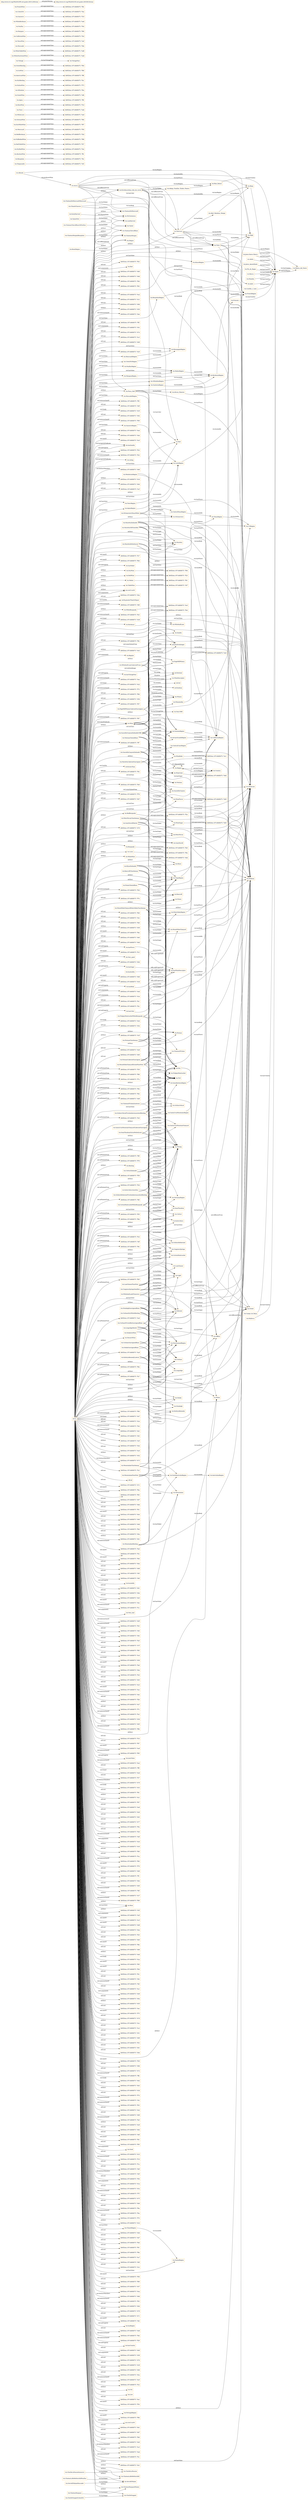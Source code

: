 digraph ar2dtool_diagram { 
rankdir=LR;
size="1501"
node [shape = rectangle, color="orange"]; "4b0f24ea:187c48d0b75:-7f39" "4b0f24ea:187c48d0b75:-7ef3" "vin:DryWine" "vin:Tempranillo" "4b0f24ea:187c48d0b75:-7fec" "4b0f24ea:187c48d0b75:-7eb5" "4b0f24ea:187c48d0b75:-7fd6" "vin:AlsatianWine" "4b0f24ea:187c48d0b75:-7fa4" "4b0f24ea:187c48d0b75:-7f7a" "vin:RedTableWine" "vin:FullBodiedWine" "4b0f24ea:187c48d0b75:-7f0e" "4b0f24ea:187c48d0b75:-7f2d" "4b0f24ea:187c48d0b75:-7fd2" "4b0f24ea:187c48d0b75:-7ed9" "vin:Meursault" "4b0f24ea:187c48d0b75:-7fc8" "4b0f24ea:187c48d0b75:-7f8f" "vin:DryWhiteWine" "vin:GermanWine" "4b0f24ea:187c48d0b75:-7f76" "vin:Beaujolais" "vin:WhiteLoire" "vin:RedWine" "vin:Tours" "vin:RoseWine" "vin:Anjou" "vin:Riesling" "4b0f24ea:187c48d0b75:-7f97" "vin:SweetWine" "vin:WineBody" "4b0f24ea:187c48d0b75:-7f6a" "vin:Medoc" "vin:RedBordeaux" "vin:Quality" "vin:TableWine" "4b0f24ea:187c48d0b75:-7f1d" "4b0f24ea:187c48d0b75:-7eeb" "4b0f24ea:187c48d0b75:-7f88" "vin:WineColor" "vin:StEmilion" "4b0f24ea:187c48d0b75:-7f73" "vin:DryRedWine" "vin:DryRiesling" "vin:WhiteBurgundy" "4b0f24ea:187c48d0b75:-7f59" "vin:Bordeaux" "4b0f24ea:187c48d0b75:-7f27" "4b0f24ea:187c48d0b75:-7f3d" "4b0f24ea:187c48d0b75:-7fbf" "vin:Wine" "4b0f24ea:187c48d0b75:-7ff8" "4b0f24ea:187c48d0b75:-7f84" "4b0f24ea:187c48d0b75:-7f80" "4b0f24ea:187c48d0b75:-7f0a" "4b0f24ea:187c48d0b75:-7ee3" "4b0f24ea:187c48d0b75:-7f04" "4b0f24ea:187c48d0b75:-7ee0" "vin:VintageYear" "vin:RedBurgundy" "4b0f24ea:187c48d0b75:-7fe4" "4b0f24ea:187c48d0b75:-7f55" "4b0f24ea:187c48d0b75:-7f2a" "vin:WhiteNonSweetWine" "vin:Burgundy" "4b0f24ea:187c48d0b75:-7ed6" "4b0f24ea:187c48d0b75:-7fa1" "4b0f24ea:187c48d0b75:-7f50" "4b0f24ea:187c48d0b75:-7fbb" "vin:WineFlavor" "vin:Muscadet" "4b0f24ea:187c48d0b75:-7fc4" "4b0f24ea:187c48d0b75:-7eef" "vin:CaliforniaWine" "4b0f24ea:187c48d0b75:-7eff" "4b0f24ea:187c48d0b75:-7ebd" "vin:Winery" "vin:WineSugar" "4b0f24ea:187c48d0b75:-7eb9" "vin:ItalianWine" "4b0f24ea:187c48d0b75:-7f66" "4b0f24ea:187c48d0b75:-7f61" "4b0f24ea:187c48d0b75:-7ffc" "vin:Pauillac" "vin:LateHarvest" "vin:WhiteBordeaux" "4b0f24ea:187c48d0b75:-7ec6" "vin:TexasWine" "4b0f24ea:187c48d0b75:-7f9c" "vin:Loire" "4b0f24ea:187c48d0b75:-7fb5" "vin:Margaux" "4b0f24ea:187c48d0b75:-7ead" "4b0f24ea:187c48d0b75:-7f19" "vin:CotesDOr" "vin:AmericanWine" "vin:Country" "vin:DessertWine" "vin:IceWine" "4b0f24ea:187c48d0b75:-7ee6" "4b0f24ea:187c48d0b75:-7ea9" "vin:WhiteTableWine" "4b0f24ea:187c48d0b75:-7edd" "4b0f24ea:187c48d0b75:-7f23" "vin:Vintage" "vin:EarlyHarvest" "4b0f24ea:187c48d0b75:-7ec1" "vin:WineDescriptor" "4b0f24ea:187c48d0b75:-7ff4" "4b0f24ea:187c48d0b75:-7f4b" "4b0f24ea:187c48d0b75:-7f8c" "4b0f24ea:187c48d0b75:-7ef7" "vin:FrenchWine" "4b0f24ea:187c48d0b75:-7f6e" "4b0f24ea:187c48d0b75:-7fae" "4b0f24ea:187c48d0b75:-7efb" "vin:Sancerre" "4b0f24ea:187c48d0b75:-7f94" "vin:SweetRiesling" "vin:Region" "4b0f24ea:187c48d0b75:-7fe0" "4b0f24ea:187c48d0b75:-7fcd" "4b0f24ea:187c48d0b75:-7ed2" "4b0f24ea:187c48d0b75:-7fa7" "vin:WhiteWine" "vin:WineAcidity" "4b0f24ea:187c48d0b75:-7f44" ; /*classes style*/
	"vin:Campo_de_Borja" -> "vin:Spain" [ label = "vin:hasCountry" ];
	"vin:MariettaZinfandel" -> "vin:SonomaRegion" [ label = "vin:locatedIn" ];
	"vin:MariettaZinfandel" -> "vin:Dry" [ label = "vin:hasSugar" ];
	"vin:MariettaZinfandel" -> "vin:Marietta" [ label = "vin:hasMaker" ];
	"vin:MariettaZinfandel" -> "vin:Moderate" [ label = "vin:hasFlavor" ];
	"vin:MariettaZinfandel" -> "vin:Medium" [ label = "vin:hasBody" ];
	"vin:SeanThackreySiriusPetiteSyrah" -> "vin:NapaRegion" [ label = "vin:locatedIn" ];
	"vin:SeanThackreySiriusPetiteSyrah" -> "vin:Dry" [ label = "vin:hasSugar" ];
	"vin:SeanThackreySiriusPetiteSyrah" -> "vin:SeanThackrey" [ label = "vin:hasMaker" ];
	"vin:SeanThackreySiriusPetiteSyrah" -> "vin:Strong" [ label = "vin:hasFlavor" ];
	"vin:SeanThackreySiriusPetiteSyrah" -> "vin:Full" [ label = "vin:hasBody" ];
	"vin:MariettaCabernetSauvignon" -> "vin:SonomaRegion" [ label = "vin:locatedIn" ];
	"vin:MariettaCabernetSauvignon" -> "vin:Dry" [ label = "vin:hasSugar" ];
	"vin:MariettaCabernetSauvignon" -> "vin:Marietta" [ label = "vin:hasMaker" ];
	"vin:MariettaCabernetSauvignon" -> "vin:Moderate" [ label = "vin:hasFlavor" ];
	"vin:MariettaCabernetSauvignon" -> "vin:Medium" [ label = "vin:hasBody" ];
	"vin:PauillacRegion" -> "vin:MedocRegion" [ label = "vin:locatedIn" ];
	"vin:StGenevieveTexasWhite" -> "vin:CentralTexasRegion" [ label = "vin:locatedIn" ];
	"vin:StGenevieveTexasWhite" -> "vin:Dry" [ label = "vin:hasSugar" ];
	"vin:StGenevieveTexasWhite" -> "vin:StGenevieve" [ label = "vin:hasMaker" ];
	"vin:StGenevieveTexasWhite" -> "vin:Moderate" [ label = "vin:hasFlavor" ];
	"vin:FullBodiedWine" -> "4b0f24ea:187c48d0b75:-7f88" [ label = "owl:equivalentClass" ];
	"vin:BordeauxRegion" -> "vin:FrenchRegion" [ label = "vin:locatedIn" ];
	"vin:hasBody" -> "vin:hasWineDescriptor" [ label = "rdfs:subPropertyOf" ];
	"vin:Adega_Familiar_Eladio_Pineiro" -> "vin:Rias_Baixas" [ label = "vin:hasRegion" ];
	"vin:Meursault" -> "4b0f24ea:187c48d0b75:-7f50" [ label = "owl:equivalentClass" ];
	"vin:Mallorca" -> "vin:Spain" [ label = "vin:hasCountry" ];
	"vin:FoxenCheninBlanc" -> "vin:SantaBarbaraRegion" [ label = "vin:locatedIn" ];
	"vin:FoxenCheninBlanc" -> "vin:Dry" [ label = "vin:hasSugar" ];
	"vin:FoxenCheninBlanc" -> "vin:Foxen" [ label = "vin:hasMaker" ];
	"vin:FoxenCheninBlanc" -> "vin:Moderate" [ label = "vin:hasFlavor" ];
	"vin:FoxenCheninBlanc" -> "vin:Full" [ label = "vin:hasBody" ];
	"vin:TexasWine" -> "4b0f24ea:187c48d0b75:-7eef" [ label = "owl:equivalentClass" ];
	"vin:NapaRegion" -> "vin:CaliforniaRegion" [ label = "vin:locatedIn" ];
	"vin:MountadamRiesling" -> "vin:SouthAustraliaRegion" [ label = "vin:locatedIn" ];
	"vin:MountadamRiesling" -> "vin:Dry" [ label = "vin:hasSugar" ];
	"vin:MountadamRiesling" -> "vin:Mountadam" [ label = "vin:hasMaker" ];
	"vin:MountadamRiesling" -> "vin:Delicate" [ label = "vin:hasFlavor" ];
	"vin:MountadamRiesling" -> "vin:Medium" [ label = "vin:hasBody" ];
	"vin:LoireRegion" -> "vin:FrenchRegion" [ label = "vin:locatedIn" ];
	"vin:CorbansSauvignonBlanc" -> "vin:NewZealandRegion" [ label = "vin:locatedIn" ];
	"vin:CorbansSauvignonBlanc" -> "vin:Dry" [ label = "vin:hasSugar" ];
	"vin:CorbansSauvignonBlanc" -> "vin:Corbans" [ label = "vin:hasMaker" ];
	"vin:CorbansSauvignonBlanc" -> "vin:Strong" [ label = "vin:hasFlavor" ];
	"vin:CorbansSauvignonBlanc" -> "vin:Medium" [ label = "vin:hasBody" ];
	"vin:WhiteBurgundy" -> "4b0f24ea:187c48d0b75:-7ee3" [ label = "owl:equivalentClass" ];
	"vin:Pauillac" -> "4b0f24ea:187c48d0b75:-7f44" [ label = "owl:equivalentClass" ];
	"vin:Jerez-Xeres-Sherry" -> "vin:Spain" [ label = "vin:hasCountry" ];
	"vin:CortonMontrachetWhiteBurgundy" -> "vin:Dry" [ label = "vin:hasSugar" ];
	"vin:CortonMontrachetWhiteBurgundy" -> "vin:CortonMontrachet" [ label = "vin:hasMaker" ];
	"vin:CortonMontrachetWhiteBurgundy" -> "vin:Strong" [ label = "vin:hasFlavor" ];
	"vin:CortonMontrachetWhiteBurgundy" -> "vin:Full" [ label = "vin:hasBody" ];
	"vin:BourgogneRegion" -> "vin:FrenchRegion" [ label = "vin:locatedIn" ];
	"vin:MountadamChardonnay" -> "vin:SouthAustraliaRegion" [ label = "vin:locatedIn" ];
	"vin:MountadamChardonnay" -> "vin:Dry" [ label = "vin:hasSugar" ];
	"vin:MountadamChardonnay" -> "vin:Mountadam" [ label = "vin:hasMaker" ];
	"vin:MountadamChardonnay" -> "vin:Strong" [ label = "vin:hasFlavor" ];
	"vin:MountadamChardonnay" -> "vin:Full" [ label = "vin:hasBody" ];
	"vin:DryWine" -> "4b0f24ea:187c48d0b75:-7f94" [ label = "owl:equivalentClass" ];
	"vin:FrenchWine" -> "4b0f24ea:187c48d0b75:-7f8c" [ label = "owl:equivalentClass" ];
	"vin:SauterneRegion" -> "vin:BordeauxRegion" [ label = "vin:locatedIn" ];
	"vin:Spain" -> "vin:Ribera_del_Duero" [ label = "vin:hasRegion" ];
	"vin:SelaksSauvignonBlanc" -> "vin:NewZealandRegion" [ label = "vin:locatedIn" ];
	"vin:SelaksSauvignonBlanc" -> "vin:Dry" [ label = "vin:hasSugar" ];
	"vin:SelaksSauvignonBlanc" -> "vin:Selaks" [ label = "vin:hasMaker" ];
	"vin:SelaksSauvignonBlanc" -> "vin:Moderate" [ label = "vin:hasFlavor" ];
	"vin:SelaksSauvignonBlanc" -> "vin:Medium" [ label = "vin:hasBody" ];
	"vin:SchlossRothermelTrochenbierenausleseRiesling" -> "vin:GermanyRegion" [ label = "vin:locatedIn" ];
	"vin:SchlossRothermelTrochenbierenausleseRiesling" -> "vin:Sweet" [ label = "vin:hasSugar" ];
	"vin:SchlossRothermelTrochenbierenausleseRiesling" -> "vin:SchlossRothermel" [ label = "vin:hasMaker" ];
	"vin:SchlossRothermelTrochenbierenausleseRiesling" -> "vin:Strong" [ label = "vin:hasFlavor" ];
	"vin:SchlossRothermelTrochenbierenausleseRiesling" -> "vin:Full" [ label = "vin:hasBody" ];
	"vin:StEmilionRegion" -> "vin:BordeauxRegion" [ label = "vin:locatedIn" ];
	"vin:BeaujolaisRegion" -> "vin:FrenchRegion" [ label = "vin:locatedIn" ];
	"vin:CorbansPrivateBinSauvignonBlanc" -> "vin:NewZealandRegion" [ label = "vin:locatedIn" ];
	"vin:CorbansPrivateBinSauvignonBlanc" -> "vin:Dry" [ label = "vin:hasSugar" ];
	"vin:CorbansPrivateBinSauvignonBlanc" -> "vin:Corbans" [ label = "vin:hasMaker" ];
	"vin:CorbansPrivateBinSauvignonBlanc" -> "vin:Strong" [ label = "vin:hasFlavor" ];
	"vin:CorbansPrivateBinSauvignonBlanc" -> "vin:Full" [ label = "vin:hasBody" ];
	"vin:Bordeaux" -> "4b0f24ea:187c48d0b75:-7fe4" [ label = "owl:equivalentClass" ];
	"vin:CongressSpringsSemillon" -> "vin:Dry" [ label = "vin:hasSugar" ];
	"vin:CongressSpringsSemillon" -> "vin:CongressSprings" [ label = "vin:hasMaker" ];
	"vin:CongressSpringsSemillon" -> "vin:Moderate" [ label = "vin:hasFlavor" ];
	"vin:CongressSpringsSemillon" -> "vin:Medium" [ label = "vin:hasBody" ];
	"vin:RedBordeaux" -> "4b0f24ea:187c48d0b75:-7f2d" [ label = "owl:equivalentClass" ];
	"vin:Jerez_Amontillado" -> "vin:Spain" [ label = "vin:hasCountry" ];
	"vin:Rias_Baixas" -> "vin:Spain" [ label = "vin:hasCountry" ];
	"vin:AlsatianWine" -> "4b0f24ea:187c48d0b75:-7ffc" [ label = "owl:equivalentClass" ];
	"vin:RedTableWine" -> "4b0f24ea:187c48d0b75:-7f27" [ label = "owl:equivalentClass" ];
	"vin:Tours" -> "4b0f24ea:187c48d0b75:-7eeb" [ label = "owl:equivalentClass" ];
	"vin:CotesDOr" -> "4b0f24ea:187c48d0b75:-7fae" [ label = "owl:equivalentClass" ];
	"vin:SweetRiesling" -> "4b0f24ea:187c48d0b75:-7f04" [ label = "owl:equivalentClass" ];
	"vin:Medoc" -> "4b0f24ea:187c48d0b75:-7f61" [ label = "owl:equivalentClass" ];
	"vin:TaylorPort" -> "vin:Taylor" [ label = "vin:hasMaker" ];
	"vin:ChateauChevalBlancStEmilion" -> "vin:ChateauChevalBlanc" [ label = "vin:hasMaker" ];
	"vin:Envidiacochina_tete_de_cuvee" -> "vin:Malvasia" [ label = "owl:differentFrom" ];
	"vin:Envidiacochina_tete_de_cuvee" -> "vin:Adega_Familiar_Eladio_Pineiro" [ label = "vin:hasMaker" ];
	"vin:Envidiacochina_tete_de_cuvee" -> "vin:Moderate" [ label = "vin:hasFlavor" ];
	"vin:Envidiacochina_tete_de_cuvee" -> "vin:High" [ label = "vin:hasAcidity" ];
	"vin:Envidiacochina_tete_de_cuvee" -> "vin:Medium" [ label = "vin:hasBody" ];
	"vin:Envidiacochina_tete_de_cuvee" -> "vin:Rias_Baixas" [ label = "vin:hasRegion" ];
	"vin:Envidiacochina_tete_de_cuvee" -> "vin:Tinto" [ label = "owl:differentFrom" ];
	"vin:ChateauMorgonBeaujolais" -> "vin:ChateauMorgon" [ label = "vin:hasMaker" ];
	"vin:ChateauDeMeursaultMeursault" -> "vin:ChateauDeMeursault" [ label = "vin:hasMaker" ];
	"vin:ChateauDeMeursaultMeursault" -> "vin:Moderate" [ label = "vin:hasFlavor" ];
	"vin:WhiteNonSweetWine" -> "4b0f24ea:187c48d0b75:-7edd" [ label = "owl:equivalentClass" ];
	"vin:Alvaro_Palacios" -> "vin:Priorato" [ label = "vin:hasRegion" ];
	"vin:RoseDAnjou" -> "vin:DAnjou" [ label = "vin:hasMaker" ];
	"vin:hasSugar" -> "vin:hasWineDescriptor" [ label = "rdfs:subPropertyOf" ];
	"vin:Muscadet" -> "4b0f24ea:187c48d0b75:-7f4b" [ label = "owl:equivalentClass" ];
	"vin:CotesDOrRegion" -> "vin:BourgogneRegion" [ label = "vin:locatedIn" ];
	"vin:WineColor" -> "4b0f24ea:187c48d0b75:-7ebd" [ label = "owl:equivalentClass" ];
	"vin:ElyseZinfandel" -> "vin:NapaRegion" [ label = "vin:locatedIn" ];
	"vin:ElyseZinfandel" -> "vin:Dry" [ label = "vin:hasSugar" ];
	"vin:ElyseZinfandel" -> "vin:Elyse" [ label = "vin:hasMaker" ];
	"vin:ElyseZinfandel" -> "vin:Moderate" [ label = "vin:hasFlavor" ];
	"vin:ElyseZinfandel" -> "vin:Full" [ label = "vin:hasBody" ];
	"vin:SweetWine" -> "4b0f24ea:187c48d0b75:-7efb" [ label = "owl:equivalentClass" ];
	"vin:LongridgeMerlot" -> "vin:NewZealandRegion" [ label = "vin:locatedIn" ];
	"vin:LongridgeMerlot" -> "vin:Dry" [ label = "vin:hasSugar" ];
	"vin:LongridgeMerlot" -> "vin:Longridge" [ label = "vin:hasMaker" ];
	"vin:LongridgeMerlot" -> "vin:Moderate" [ label = "vin:hasFlavor" ];
	"vin:LongridgeMerlot" -> "vin:Light" [ label = "vin:hasBody" ];
	"vin:KathrynKennedyLateral" -> "vin:Dry" [ label = "vin:hasSugar" ];
	"vin:KathrynKennedyLateral" -> "vin:KathrynKennedy" [ label = "vin:hasMaker" ];
	"vin:KathrynKennedyLateral" -> "vin:Delicate" [ label = "vin:hasFlavor" ];
	"vin:KathrynKennedyLateral" -> "vin:Medium" [ label = "vin:hasBody" ];
	"vin:MountEdenVineyardEdnaValleyChardonnay" -> "vin:EdnaValleyRegion" [ label = "vin:locatedIn" ];
	"vin:MountEdenVineyardEdnaValleyChardonnay" -> "vin:Dry" [ label = "vin:hasSugar" ];
	"vin:MountEdenVineyardEdnaValleyChardonnay" -> "vin:MountEdenVineyard" [ label = "vin:hasMaker" ];
	"vin:MountEdenVineyardEdnaValleyChardonnay" -> "vin:Moderate" [ label = "vin:hasFlavor" ];
	"vin:MountEdenVineyardEdnaValleyChardonnay" -> "vin:Medium" [ label = "vin:hasBody" ];
	"vin:hasFlavor" -> "vin:hasWineDescriptor" [ label = "rdfs:subPropertyOf" ];
	"vin:Loire" -> "4b0f24ea:187c48d0b75:-7f6a" [ label = "owl:equivalentClass" ];
	"vin:AnjouRegion" -> "vin:LoireRegion" [ label = "vin:locatedIn" ];
	"vin:BancroftChardonnay" -> "vin:NapaRegion" [ label = "vin:locatedIn" ];
	"vin:BancroftChardonnay" -> "vin:Dry" [ label = "vin:hasSugar" ];
	"vin:BancroftChardonnay" -> "vin:Bancroft" [ label = "vin:hasMaker" ];
	"vin:BancroftChardonnay" -> "vin:Moderate" [ label = "vin:hasFlavor" ];
	"vin:BancroftChardonnay" -> "vin:Medium" [ label = "vin:hasBody" ];
	"vin:SaucelitoCanyonZinfandel1998" -> "vin:ArroyoGrandeRegion" [ label = "vin:locatedIn" ];
	"vin:SaucelitoCanyonZinfandel1998" -> "vin:Year1998" [ label = "vin:hasVintageYear" ];
	"vin:SaucelitoCanyonZinfandel1998" -> "vin:Dry" [ label = "vin:hasSugar" ];
	"vin:SaucelitoCanyonZinfandel1998" -> "vin:SaucelitoCanyon" [ label = "vin:hasMaker" ];
	"vin:SaucelitoCanyonZinfandel1998" -> "vin:Moderate" [ label = "vin:hasFlavor" ];
	"vin:SaucelitoCanyonZinfandel1998" -> "vin:Medium" [ label = "vin:hasBody" ];
	"vin:ClosDeLaPoussieSancerre" -> "vin:ClosDeLaPoussie" [ label = "vin:hasMaker" ];
	"vin:CentralTexasRegion" -> "vin:TexasRegion" [ label = "vin:locatedIn" ];
	"vin:ChiantiRegion" -> "vin:ItalianRegion" [ label = "vin:locatedIn" ];
	"vin:IceWine" -> "4b0f24ea:187c48d0b75:-7f80" [ label = "owl:equivalentClass" ];
	"vin:CaliforniaRegion" -> "vin:USRegion" [ label = "vin:locatedIn" ];
	"vin:Beaujolais" -> "4b0f24ea:187c48d0b75:-7fec" [ label = "owl:equivalentClass" ];
	"vin:MendocinoRegion" -> "vin:CaliforniaRegion" [ label = "vin:locatedIn" ];
	"vin:MendocinoRegion" -> "vin:SonomaRegion" [ label = "vin:adjacentRegion" ];
	"vin:ChiantiClassico" -> "vin:McGuinnesso" [ label = "vin:hasMaker" ];
	"vin:ChiantiClassico" -> "vin:Medium" [ label = "vin:hasBody" ];
	"vin:Aurus" -> "vin:Malvasia" [ label = "owl:differentFrom" ];
	"vin:Aurus" -> "vin:Tinto" [ label = "owl:differentFrom" ];
	"vin:Aurus" -> "vin:Moderate" [ label = "vin:hasFlavor" ];
	"vin:Aurus" -> "vin:Red" [ label = "vin:hasColor" ];
	"vin:Aurus" -> "vin:Envidiacochina_tete_de_cuvee" [ label = "owl:differentFrom" ];
	"vin:Aurus" -> "vin:Finca_Dofi" [ label = "owl:differentFrom" ];
	"vin:Aurus" -> "vin:High" [ label = "vin:hasAcidity" ];
	"vin:Aurus" -> "vin:Full" [ label = "vin:hasBody" ];
	"vin:MountadamPinotNoir" -> "vin:SouthAustraliaRegion" [ label = "vin:locatedIn" ];
	"vin:MountadamPinotNoir" -> "vin:Dry" [ label = "vin:hasSugar" ];
	"vin:MountadamPinotNoir" -> "vin:Mountadam" [ label = "vin:hasMaker" ];
	"vin:MountadamPinotNoir" -> "vin:Moderate" [ label = "vin:hasFlavor" ];
	"vin:MountadamPinotNoir" -> "vin:Medium" [ label = "vin:hasBody" ];
	"vin:RedWine" -> "4b0f24ea:187c48d0b75:-7f23" [ label = "owl:equivalentClass" ];
	"vin:MountEdenVineyardEstatePinotNoir" -> "vin:EdnaValleyRegion" [ label = "vin:locatedIn" ];
	"vin:MountEdenVineyardEstatePinotNoir" -> "vin:Dry" [ label = "vin:hasSugar" ];
	"vin:MountEdenVineyardEstatePinotNoir" -> "vin:MountEdenVineyard" [ label = "vin:hasMaker" ];
	"vin:MountEdenVineyardEstatePinotNoir" -> "vin:Strong" [ label = "vin:hasFlavor" ];
	"vin:MountEdenVineyardEstatePinotNoir" -> "vin:Full" [ label = "vin:hasBody" ];
	"vin:Burgundy" -> "4b0f24ea:187c48d0b75:-7fe0" [ label = "owl:equivalentClass" ];
	"vin:RedBurgundy" -> "4b0f24ea:187c48d0b75:-7f2a" [ label = "owl:equivalentClass" ];
	"vin:SonomaRegion" -> "vin:CaliforniaRegion" [ label = "vin:locatedIn" ];
	"vin:Malvasia" -> "vin:Moderate" [ label = "vin:hasFlavor" ];
	"vin:Malvasia" -> "vin:White" [ label = "vin:hasColor" ];
	"vin:Malvasia" -> "vin:Rioja" [ label = "vin:hasRegion" ];
	"vin:Malvasia" -> "vin:Medium" [ label = "vin:hasBody" ];
	"vin:Malvasia" -> "vin:High" [ label = "vin:hasAcidity" ];
	"vin:Malvasia" -> "vin:Tinto" [ label = "owl:differentFrom" ];
	"vin:Malvasia" -> "vin:Abel_Mendoza_Monge" [ label = "vin:hasMaker" ];
	"vin:hasAcidity" -> "vin:hasWineDescriptor" [ label = "rdfs:subPropertyOf" ];
	"vin:Aalto" -> "vin:Spain" [ label = "vin:hasCountry" ];
	"vin:ChateauLafiteRothschildPauillac" -> "vin:ChateauLafiteRothschild" [ label = "vin:hasMaker" ];
	"vin:GaryFarrellMerlot" -> "vin:SonomaRegion" [ label = "vin:locatedIn" ];
	"vin:GaryFarrellMerlot" -> "vin:Dry" [ label = "vin:hasSugar" ];
	"vin:GaryFarrellMerlot" -> "vin:GaryFarrell" [ label = "vin:hasMaker" ];
	"vin:GaryFarrellMerlot" -> "vin:Moderate" [ label = "vin:hasFlavor" ];
	"vin:GaryFarrellMerlot" -> "vin:Medium" [ label = "vin:hasBody" ];
	"vin:Alella" -> "vin:Spain" [ label = "vin:hasCountry" ];
	"vin:StonleighSauvignonBlanc" -> "vin:NewZealandRegion" [ label = "vin:locatedIn" ];
	"vin:StonleighSauvignonBlanc" -> "vin:Dry" [ label = "vin:hasSugar" ];
	"vin:StonleighSauvignonBlanc" -> "vin:Stonleigh" [ label = "vin:hasMaker" ];
	"vin:StonleighSauvignonBlanc" -> "vin:Delicate" [ label = "vin:hasFlavor" ];
	"vin:StonleighSauvignonBlanc" -> "vin:Medium" [ label = "vin:hasBody" ];
	"vin:Abel_Mendoza_Monge" -> "vin:Rioja" [ label = "vin:hasRegion" ];
	"vin:TableWine" -> "4b0f24ea:187c48d0b75:-7ef7" [ label = "owl:equivalentClass" ];
	"vin:GermanWine" -> "4b0f24ea:187c48d0b75:-7f84" [ label = "owl:equivalentClass" ];
	"vin:CotturiZinfandel" -> "vin:SonomaRegion" [ label = "vin:locatedIn" ];
	"vin:CotturiZinfandel" -> "vin:Dry" [ label = "vin:hasSugar" ];
	"vin:CotturiZinfandel" -> "vin:Cotturi" [ label = "vin:hasMaker" ];
	"vin:CotturiZinfandel" -> "vin:Strong" [ label = "vin:hasFlavor" ];
	"vin:CotturiZinfandel" -> "vin:Full" [ label = "vin:hasBody" ];
	"vin:WineBody" -> "4b0f24ea:187c48d0b75:-7ec1" [ label = "owl:equivalentClass" ];
	"vin:SaucelitoCanyonZinfandel" -> "vin:ArroyoGrandeRegion" [ label = "vin:locatedIn" ];
	"vin:SaucelitoCanyonZinfandel" -> "vin:Dry" [ label = "vin:hasSugar" ];
	"vin:SaucelitoCanyonZinfandel" -> "vin:SaucelitoCanyon" [ label = "vin:hasMaker" ];
	"vin:SaucelitoCanyonZinfandel" -> "vin:Moderate" [ label = "vin:hasFlavor" ];
	"vin:SaucelitoCanyonZinfandel" -> "vin:Medium" [ label = "vin:hasBody" ];
	"vin:LaneTannerPinotNoir" -> "vin:SantaBarbaraRegion" [ label = "vin:locatedIn" ];
	"vin:LaneTannerPinotNoir" -> "vin:Dry" [ label = "vin:hasSugar" ];
	"vin:LaneTannerPinotNoir" -> "vin:LaneTanner" [ label = "vin:hasMaker" ];
	"vin:LaneTannerPinotNoir" -> "vin:Delicate" [ label = "vin:hasFlavor" ];
	"vin:LaneTannerPinotNoir" -> "vin:Light" [ label = "vin:hasBody" ];
	"vin:WhiteWine" -> "4b0f24ea:187c48d0b75:-7ed2" [ label = "owl:equivalentClass" ];
	"vin:WhitehallLaneCabernetFranc" -> "vin:NapaRegion" [ label = "vin:locatedIn" ];
	"vin:WhitehallLaneCabernetFranc" -> "vin:Dry" [ label = "vin:hasSugar" ];
	"vin:WhitehallLaneCabernetFranc" -> "vin:WhitehallLane" [ label = "vin:hasMaker" ];
	"vin:WhitehallLaneCabernetFranc" -> "vin:Moderate" [ label = "vin:hasFlavor" ];
	"vin:WhitehallLaneCabernetFranc" -> "vin:Medium" [ label = "vin:hasBody" ];
	"vin:Dry" -> "vin:Sweet" [ label = "owl:differentFrom" ];
	"vin:Dry" -> "vin:OffDry" [ label = "owl:differentFrom" ];
	"vin:Rioja" -> "vin:Spain" [ label = "vin:hasCountry" ];
	"vin:Sancerre" -> "4b0f24ea:187c48d0b75:-7f19" [ label = "owl:equivalentClass" ];
	"vin:Pla_de_Bages" -> "vin:Spain" [ label = "vin:hasCountry" ];
	"vin:StEmilion" -> "4b0f24ea:187c48d0b75:-7f0a" [ label = "owl:equivalentClass" ];
	"vin:PageMillWineryCabernetSauvignon" -> "vin:NapaRegion" [ label = "vin:locatedIn" ];
	"vin:PageMillWineryCabernetSauvignon" -> "vin:Dry" [ label = "vin:hasSugar" ];
	"vin:PageMillWineryCabernetSauvignon" -> "vin:PageMillWinery" [ label = "vin:hasMaker" ];
	"vin:PageMillWineryCabernetSauvignon" -> "vin:Moderate" [ label = "vin:hasFlavor" ];
	"vin:PageMillWineryCabernetSauvignon" -> "vin:Medium" [ label = "vin:hasBody" ];
	"vin:Ribera_del_Duero" -> "vin:Spain" [ label = "vin:hasCountry" ];
	"vin:WineAcidity" -> "4b0f24ea:187c48d0b75:-7ec6" [ label = "owl:equivalentClass" ];
	"vin:Finca_Dofi" -> "vin:Moderate" [ label = "vin:hasFlavor" ];
	"vin:Finca_Dofi" -> "vin:Full" [ label = "vin:hasBody" ];
	"vin:Finca_Dofi" -> "vin:Red" [ label = "vin:hasColor" ];
	"vin:Finca_Dofi" -> "vin:High" [ label = "vin:hasAcidity" ];
	"vin:Finca_Dofi" -> "vin:Alvaro_Palacios" [ label = "vin:hasMaker" ];
	"vin:MariettaPetiteSyrah" -> "vin:SonomaRegion" [ label = "vin:locatedIn" ];
	"vin:MariettaPetiteSyrah" -> "vin:Dry" [ label = "vin:hasSugar" ];
	"vin:MariettaPetiteSyrah" -> "vin:Marietta" [ label = "vin:hasMaker" ];
	"vin:MariettaPetiteSyrah" -> "vin:Moderate" [ label = "vin:hasFlavor" ];
	"vin:MariettaPetiteSyrah" -> "vin:Medium" [ label = "vin:hasBody" ];
	"vin:WhiteTableWine" -> "4b0f24ea:187c48d0b75:-7ed6" [ label = "owl:equivalentClass" ];
	"vin:Margaux" -> "4b0f24ea:187c48d0b75:-7f66" [ label = "owl:equivalentClass" ];
	"vin:SevreEtMaineMuscadet" -> "vin:SevreEtMaine" [ label = "vin:hasMaker" ];
	"vin:Priorato" -> "vin:Spain" [ label = "vin:hasCountry" ];
	"vin:SchlossVolradTrochenbierenausleseRiesling" -> "vin:GermanyRegion" [ label = "vin:locatedIn" ];
	"vin:SchlossVolradTrochenbierenausleseRiesling" -> "vin:Sweet" [ label = "vin:hasSugar" ];
	"vin:SchlossVolradTrochenbierenausleseRiesling" -> "vin:SchlossVolrad" [ label = "vin:hasMaker" ];
	"vin:SchlossVolradTrochenbierenausleseRiesling" -> "vin:Moderate" [ label = "vin:hasFlavor" ];
	"vin:SchlossVolradTrochenbierenausleseRiesling" -> "vin:Full" [ label = "vin:hasBody" ];
	"vin:EarlyHarvest" -> "vin:LateHarvest" [ label = "owl:disjointWith" ];
	"vin:ChateauDYchemSauterne" -> "vin:ChateauDYchem" [ label = "vin:hasMaker" ];
	"vin:ChateauDYchemSauterne" -> "vin:Strong" [ label = "vin:hasFlavor" ];
	"vin:Tempranillo" -> "4b0f24ea:187c48d0b75:-7ef3" [ label = "owl:equivalentClass" ];
	"vin:Anjou" -> "4b0f24ea:187c48d0b75:-7ff4" [ label = "owl:equivalentClass" ];
	"vin:Penedes" -> "vin:Spain" [ label = "vin:hasCountry" ];
	"vin:FormanCabernetSauvignon" -> "vin:NapaRegion" [ label = "vin:locatedIn" ];
	"vin:FormanCabernetSauvignon" -> "vin:Dry" [ label = "vin:hasSugar" ];
	"vin:FormanCabernetSauvignon" -> "vin:Forman" [ label = "vin:hasMaker" ];
	"vin:FormanCabernetSauvignon" -> "vin:Strong" [ label = "vin:hasFlavor" ];
	"vin:FormanCabernetSauvignon" -> "vin:Medium" [ label = "vin:hasBody" ];
	"vin:DryWhiteWine" -> "4b0f24ea:187c48d0b75:-7f97" [ label = "owl:equivalentClass" ];
	"vin:SantaCruzMountainsRegion" -> "vin:CaliforniaRegion" [ label = "vin:locatedIn" ];
	"vin:MeursaultRegion" -> "vin:BourgogneRegion" [ label = "vin:locatedIn" ];
	"vin:MariettaOldVinesRed" -> "vin:SonomaRegion" [ label = "vin:locatedIn" ];
	"vin:MariettaOldVinesRed" -> "vin:Dry" [ label = "vin:hasSugar" ];
	"vin:MariettaOldVinesRed" -> "vin:Marietta" [ label = "vin:hasMaker" ];
	"vin:MariettaOldVinesRed" -> "vin:Moderate" [ label = "vin:hasFlavor" ];
	"vin:MariettaOldVinesRed" -> "vin:Medium" [ label = "vin:hasBody" ];
	"vin:CorbansDryWhiteRiesling" -> "vin:NewZealandRegion" [ label = "vin:locatedIn" ];
	"vin:CorbansDryWhiteRiesling" -> "vin:OffDry" [ label = "vin:hasSugar" ];
	"vin:CorbansDryWhiteRiesling" -> "vin:Corbans" [ label = "vin:hasMaker" ];
	"vin:CorbansDryWhiteRiesling" -> "vin:Moderate" [ label = "vin:hasFlavor" ];
	"vin:CorbansDryWhiteRiesling" -> "vin:Medium" [ label = "vin:hasBody" ];
	"vin:ChateauMargaux" -> "vin:ChateauMargauxWinery" [ label = "vin:hasMaker" ];
	"vin:hasColor" -> "vin:hasWineDescriptor" [ label = "rdfs:subPropertyOf" ];
	"vin:EdnaValleyRegion" -> "vin:CaliforniaRegion" [ label = "vin:locatedIn" ];
	"vin:AlsaceRegion" -> "vin:FrenchRegion" [ label = "vin:locatedIn" ];
	"vin:Bierzo" -> "vin:Spain" [ label = "vin:hasCountry" ];
	"vin:FormanChardonnay" -> "vin:NapaRegion" [ label = "vin:locatedIn" ];
	"vin:FormanChardonnay" -> "vin:Dry" [ label = "vin:hasSugar" ];
	"vin:FormanChardonnay" -> "vin:Forman" [ label = "vin:hasMaker" ];
	"vin:FormanChardonnay" -> "vin:Moderate" [ label = "vin:hasFlavor" ];
	"vin:FormanChardonnay" -> "vin:Full" [ label = "vin:hasBody" ];
	"vin:DryRedWine" -> "4b0f24ea:187c48d0b75:-7fa4" [ label = "owl:equivalentClass" ];
	"vin:DryRiesling" -> "4b0f24ea:187c48d0b75:-7fa1" [ label = "owl:equivalentClass" ];
	"vin:PulignyMontrachetWhiteBurgundy" -> "vin:Dry" [ label = "vin:hasSugar" ];
	"vin:PulignyMontrachetWhiteBurgundy" -> "vin:PulignyMontrachet" [ label = "vin:hasMaker" ];
	"vin:PulignyMontrachetWhiteBurgundy" -> "vin:Moderate" [ label = "vin:hasFlavor" ];
	"vin:PulignyMontrachetWhiteBurgundy" -> "vin:Medium" [ label = "vin:hasBody" ];
	"NULL" -> "4b0f24ea:187c48d0b75:-7fd2" [ label = "owl:allValuesFrom" ];
	"NULL" -> "4b0f24ea:187c48d0b75:-7f96" [ label = "owl:intersectionOf" ];
	"NULL" -> "vin:Strong" [ label = "rdf:first" ];
	"NULL" -> "4b0f24ea:187c48d0b75:-7e47" [ label = "swrl:head" ];
	"NULL" -> "4b0f24ea:187c48d0b75:-7e2e" [ label = "rdf:rest" ];
	"NULL" -> "4b0f24ea:187c48d0b75:-7fab" [ label = "rdf:rest" ];
	"NULL" -> "vin:SauterneRegion" [ label = "owl:hasValue" ];
	"NULL" -> "4b0f24ea:187c48d0b75:-7ed1" [ label = "owl:intersectionOf" ];
	"NULL" -> "4b0f24ea:187c48d0b75:-7ef2" [ label = "owl:intersectionOf" ];
	"NULL" -> "vin:Malvasia" [ label = "rdf:first" ];
	"NULL" -> "vin:Medium" [ label = "owl:hasValue" ];
	"NULL" -> "4b0f24ea:187c48d0b75:-7e4f" [ label = "rdf:rest" ];
	"NULL" -> "4b0f24ea:187c48d0b75:-7e4e" [ label = "rdf:first" ];
	"NULL" -> "4b0f24ea:187c48d0b75:-7ea0" [ label = "rdf:rest" ];
	"NULL" -> "vin:GaryFarrell" [ label = "rdf:first" ];
	"NULL" -> "vin:Marietta" [ label = "rdf:first" ];
	"NULL" -> "4b0f24ea:187c48d0b75:-7e52" [ label = "rdf:first" ];
	"NULL" -> "4b0f24ea:187c48d0b75:-7e73" [ label = "owl:distinctMembers" ];
	"NULL" -> "4b0f24ea:187c48d0b75:-7fa2" [ label = "rdf:rest" ];
	"NULL" -> "rdf:nil" [ label = "rdf:rest" ];
	"NULL" -> "4b0f24ea:187c48d0b75:-7e7c" [ label = "rdf:rest" ];
	"NULL" -> "4b0f24ea:187c48d0b75:-7fba" [ label = "owl:oneOf" ];
	"NULL" -> "4b0f24ea:187c48d0b75:-7f83" [ label = "owl:intersectionOf" ];
	"NULL" -> "vin:ClosDeVougeot" [ label = "rdf:first" ];
	"NULL" -> "vin:Selaks" [ label = "rdf:first" ];
	"NULL" -> "4b0f24ea:187c48d0b75:-7e97" [ label = "rdf:rest" ];
	"NULL" -> "4b0f24ea:187c48d0b75:-7f55" [ label = "owl:allValuesFrom" ];
	"NULL" -> "vin:Strong" [ label = "owl:hasValue" ];
	"NULL" -> "4b0f24ea:187c48d0b75:-7fb5" [ label = "owl:allValuesFrom" ];
	"NULL" -> "4b0f24ea:187c48d0b75:-7ebb" [ label = "rdf:rest" ];
	"NULL" -> "vin:Riesling" [ label = "rdf:first" ];
	"NULL" -> "vin:WineColor" [ label = "owl:onClass" ];
	"NULL" -> "4b0f24ea:187c48d0b75:-7f01" [ label = "rdf:rest" ];
	"NULL" -> "4b0f24ea:187c48d0b75:-7eb4" [ label = "owl:oneOf" ];
	"NULL" -> "4b0f24ea:187c48d0b75:-7e90" [ label = "rdf:rest" ];
	"NULL" -> "4b0f24ea:187c48d0b75:-7e9d" [ label = "rdf:rest" ];
	"NULL" -> "4b0f24ea:187c48d0b75:-7f39" [ label = "owl:allValuesFrom" ];
	"NULL" -> "vin:ChateauMargauxWinery" [ label = "rdf:first" ];
	"NULL" -> "4b0f24ea:187c48d0b75:-7fbd" [ label = "rdf:rest" ];
	"NULL" -> "vin:BourgogneRegion" [ label = "owl:hasValue" ];
	"NULL" -> "4b0f24ea:187c48d0b75:-7e8a" [ label = "rdf:rest" ];
	"NULL" -> "vin:Elyse" [ label = "rdf:first" ];
	"NULL" -> "4b0f24ea:187c48d0b75:-7e61" [ label = "rdf:first" ];
	"NULL" -> "vin:Longridge" [ label = "rdf:first" ];
	"NULL" -> "4b0f24ea:187c48d0b75:-7fad" [ label = "owl:intersectionOf" ];
	"NULL" -> "vin:ItalianRegion" [ label = "owl:hasValue" ];
	"NULL" -> "4b0f24ea:187c48d0b75:-7f3c" [ label = "owl:oneOf" ];
	"NULL" -> "4b0f24ea:187c48d0b75:-7f6d" [ label = "owl:oneOf" ];
	"NULL" -> "4b0f24ea:187c48d0b75:-7eb2" [ label = "rdf:rest" ];
	"NULL" -> "vin:WhiteWine" [ label = "rdf:first" ];
	"NULL" -> "xsd:positiveInteger" [ label = "owl:onDataRange" ];
	"NULL" -> "4b0f24ea:187c48d0b75:-7e88" [ label = "rdf:rest" ];
	"NULL" -> "4b0f24ea:187c48d0b75:-7ef0" [ label = "rdf:rest" ];
	"NULL" -> "vin:PageMillWinery" [ label = "rdf:first" ];
	"NULL" -> "4b0f24ea:187c48d0b75:-7efd" [ label = "rdf:rest" ];
	"NULL" -> "vin:Stonleigh" [ label = "rdf:first" ];
	"NULL" -> "vin:High" [ label = "rdf:first" ];
	"NULL" -> "xsd:positiveInteger" [ label = "owl:someValuesFrom" ];
	"NULL" -> "vin:RedWine" [ label = "rdf:first" ];
	"NULL" -> "vin:locatedIn" [ label = "owl:onProperty" ];
	"NULL" -> "4b0f24ea:187c48d0b75:-7e81" [ label = "rdf:rest" ];
	"NULL" -> "4b0f24ea:187c48d0b75:-7e8e" [ label = "rdf:rest" ];
	"NULL" -> "4b0f24ea:187c48d0b75:-7ed3" [ label = "rdf:rest" ];
	"NULL" -> "vin:Bordeaux" [ label = "rdf:first" ];
	"NULL" -> "4b0f24ea:187c48d0b75:-7ebc" [ label = "owl:oneOf" ];
	"NULL" -> "vin:SeanThackrey" [ label = "rdf:first" ];
	"NULL" -> "4b0f24ea:187c48d0b75:-7f1c" [ label = "owl:intersectionOf" ];
	"NULL" -> "vin:Very_bad" [ label = "swrl:argument2" ];
	"NULL" -> "vin:PeterMccoy" [ label = "rdf:first" ];
	"NULL" -> "vin:Ventana" [ label = "rdf:first" ];
	"NULL" -> "vin:CaliforniaRegion" [ label = "rdf:first" ];
	"NULL" -> "4b0f24ea:187c48d0b75:-7ed5" [ label = "owl:intersectionOf" ];
	"NULL" -> "vin:LateHarvest" [ label = "rdf:first" ];
	"NULL" -> "4b0f24ea:187c48d0b75:-7f43" [ label = "owl:intersectionOf" ];
	"NULL" -> "4b0f24ea:187c48d0b75:-7ead" [ label = "owl:allValuesFrom" ];
	"NULL" -> "4b0f24ea:187c48d0b75:-7ef4" [ label = "rdf:rest" ];
	"NULL" -> "4b0f24ea:187c48d0b75:-7e9c" [ label = "rdf:rest" ];
	"NULL" -> "vin:ChateauChevalBlanc" [ label = "rdf:first" ];
	"NULL" -> "4b0f24ea:187c48d0b75:-7fa5" [ label = "rdf:rest" ];
	"NULL" -> "4b0f24ea:187c48d0b75:-7e7f" [ label = "rdf:rest" ];
	"NULL" -> "4b0f24ea:187c48d0b75:-7f85" [ label = "rdf:rest" ];
	"NULL" -> "4b0f24ea:187c48d0b75:-7ec4" [ label = "rdf:rest" ];
	"NULL" -> "4b0f24ea:187c48d0b75:-7e56" [ label = "swrl:head" ];
	"NULL" -> "4b0f24ea:187c48d0b75:-7fa6" [ label = "owl:oneOf" ];
	"NULL" -> "vin:hasSugar" [ label = "owl:onProperty" ];
	"NULL" -> "4b0f24ea:187c48d0b75:-7ebe" [ label = "rdf:rest" ];
	"NULL" -> "4b0f24ea:187c48d0b75:-7fc6" [ label = "rdf:rest" ];
	"NULL" -> "4b0f24ea:187c48d0b75:-7e93" [ label = "rdf:rest" ];
	"NULL" -> "4b0f24ea:187c48d0b75:-7e23" [ label = "rdf:rest" ];
	"NULL" -> "vin:Taylor" [ label = "rdf:first" ];
	"NULL" -> "4b0f24ea:187c48d0b75:-7fa7" [ label = "owl:allValuesFrom" ];
	"NULL" -> "4b0f24ea:187c48d0b75:-7eac" [ label = "owl:oneOf" ];
	"NULL" -> "4b0f24ea:187c48d0b75:-7edc" [ label = "owl:intersectionOf" ];
	"NULL" -> "4b0f24ea:187c48d0b75:-7f2b" [ label = "rdf:rest" ];
	"NULL" -> "4b0f24ea:187c48d0b75:-7e27" [ label = "rdf:first" ];
	"NULL" -> "vin:LoireRegion" [ label = "owl:hasValue" ];
	"NULL" -> "4b0f24ea:187c48d0b75:-7f7c" [ label = "rdf:rest" ];
	"NULL" -> "4b0f24ea:187c48d0b75:-7fa3" [ label = "owl:intersectionOf" ];
	"NULL" -> "4b0f24ea:187c48d0b75:-7e5d" [ label = "rdf:first" ];
	"NULL" -> "4b0f24ea:187c48d0b75:-7fc4" [ label = "owl:allValuesFrom" ];
	"NULL" -> "4b0f24ea:187c48d0b75:-7e65" [ label = "rdf:rest" ];
	"NULL" -> "4b0f24ea:187c48d0b75:-7f8b" [ label = "owl:intersectionOf" ];
	"NULL" -> "4b0f24ea:187c48d0b75:-7f0e" [ label = "owl:allValuesFrom" ];
	"NULL" -> "4b0f24ea:187c48d0b75:-7fbf" [ label = "owl:allValuesFrom" ];
	"NULL" -> "4b0f24ea:187c48d0b75:-7f16" [ label = "rdf:rest" ];
	"NULL" -> "4b0f24ea:187c48d0b75:-7f67" [ label = "rdf:rest" ];
	"NULL" -> "4b0f24ea:187c48d0b75:-7ea8" [ label = "owl:oneOf" ];
	"NULL" -> "4b0f24ea:187c48d0b75:-7f65" [ label = "owl:intersectionOf" ];
	"NULL" -> "4b0f24ea:187c48d0b75:-7eff" [ label = "owl:allValuesFrom" ];
	"NULL" -> "vin:yearValue" [ label = "owl:onProperty" ];
	"NULL" -> "vin:DessertWine" [ label = "rdf:first" ];
	"NULL" -> "vin:CongressSprings" [ label = "rdf:first" ];
	"NULL" -> "4b0f24ea:187c48d0b75:-7ee2" [ label = "owl:intersectionOf" ];
	"NULL" -> "4b0f24ea:187c48d0b75:-7ff9" [ label = "rdf:rest" ];
	"NULL" -> "4b0f24ea:187c48d0b75:-7e2d" [ label = "swrl:head" ];
	"NULL" -> "4b0f24ea:187c48d0b75:-7f37" [ label = "rdf:rest" ];
	"NULL" -> "vin:MargauxRegion" [ label = "owl:hasValue" ];
	"NULL" -> "vin:PauillacRegion" [ label = "owl:hasValue" ];
	"NULL" -> "vin:Loire" [ label = "rdf:first" ];
	"NULL" -> "vin:TexasRegion" [ label = "owl:hasValue" ];
	"NULL" -> "4b0f24ea:187c48d0b75:-7e79" [ label = "owl:distinctMembers" ];
	"NULL" -> "vin:CotesDOrRegion" [ label = "owl:hasValue" ];
	"NULL" -> "4b0f24ea:187c48d0b75:-7e53" [ label = "swrl:body" ];
	"NULL" -> "4b0f24ea:187c48d0b75:-7f81" [ label = "rdf:rest" ];
	"NULL" -> "4b0f24ea:187c48d0b75:-7e21" [ label = "rdf:first" ];
	"NULL" -> "4b0f24ea:187c48d0b75:-7f07" [ label = "rdf:rest" ];
	"NULL" -> "vin:SancerreRegion" [ label = "owl:hasValue" ];
	"NULL" -> "4b0f24ea:187c48d0b75:-7ee8" [ label = "rdf:rest" ];
	"NULL" -> "4b0f24ea:187c48d0b75:-7e26" [ label = "rdf:rest" ];
	"NULL" -> "4b0f24ea:187c48d0b75:-7e83" [ label = "rdf:rest" ];
	"NULL" -> "4b0f24ea:187c48d0b75:-7e77" [ label = "rdf:rest" ];
	"NULL" -> "vin:Red" [ label = "owl:hasValue" ];
	"NULL" -> "vin:ChateauMorgon" [ label = "rdf:first" ];
	"NULL" -> "vin:McGuinnesso" [ label = "rdf:first" ];
	"NULL" -> "4b0f24ea:187c48d0b75:-7f5e" [ label = "rdf:rest" ];
	"NULL" -> "vin:Finca_Dofi" [ label = "rdf:first" ];
	"NULL" -> "4b0f24ea:187c48d0b75:-7f28" [ label = "rdf:rest" ];
	"NULL" -> "vin:CaliforniaRegion" [ label = "owl:hasValue" ];
	"NULL" -> "vin:ToursRegion" [ label = "owl:hasValue" ];
	"NULL" -> "4b0f24ea:187c48d0b75:-7edf" [ label = "owl:intersectionOf" ];
	"NULL" -> "vin:Cotturi" [ label = "rdf:first" ];
	"NULL" -> "4b0f24ea:187c48d0b75:-7e24" [ label = "swrl:arguments" ];
	"NULL" -> "4b0f24ea:187c48d0b75:-7e30" [ label = "rdf:first" ];
	"NULL" -> "4b0f24ea:187c48d0b75:-7fd0" [ label = "rdf:rest" ];
	"NULL" -> "4b0f24ea:187c48d0b75:-7fca" [ label = "rdf:rest" ];
	"NULL" -> "4b0f24ea:187c48d0b75:-7f60" [ label = "owl:intersectionOf" ];
	"NULL" -> "4b0f24ea:187c48d0b75:-7f79" [ label = "owl:oneOf" ];
	"NULL" -> "4b0f24ea:187c48d0b75:-7e68" [ label = "rdf:rest" ];
	"NULL" -> "4b0f24ea:187c48d0b75:-7ff1" [ label = "rdf:rest" ];
	"NULL" -> "4b0f24ea:187c48d0b75:-7e6e" [ label = "rdf:rest" ];
	"NULL" -> "4b0f24ea:187c48d0b75:-7e95" [ label = "rdf:rest" ];
	"NULL" -> "vin:ClosDeLaPoussie" [ label = "rdf:first" ];
	"NULL" -> "4b0f24ea:187c48d0b75:-7fdf" [ label = "owl:intersectionOf" ];
	"NULL" -> "4b0f24ea:187c48d0b75:-7e37" [ label = "rdf:first" ];
	"NULL" -> "vin:GermanyRegion" [ label = "owl:hasValue" ];
	"NULL" -> "4b0f24ea:187c48d0b75:-7f69" [ label = "owl:intersectionOf" ];
	"NULL" -> "vin:Rose" [ label = "rdf:first" ];
	"NULL" -> "vin:ChateauDeMeursault" [ label = "rdf:first" ];
	"NULL" -> "4b0f24ea:187c48d0b75:-7e5f" [ label = "rdf:first" ];
	"NULL" -> "vin:Mountadam" [ label = "rdf:first" ];
	"NULL" -> "4b0f24ea:187c48d0b75:-7e2f" [ label = "swrl:arguments" ];
	"NULL" -> "vin:Forman" [ label = "rdf:first" ];
	"NULL" -> "4b0f24ea:187c48d0b75:-7ec5" [ label = "owl:oneOf" ];
	"NULL" -> "4b0f24ea:187c48d0b75:-7ed8" [ label = "owl:oneOf" ];
	"NULL" -> "vin:Foxen" [ label = "rdf:first" ];
	"NULL" -> "4b0f24ea:187c48d0b75:-7eda" [ label = "rdf:rest" ];
	"NULL" -> "vin:Medium" [ label = "rdf:first" ];
	"NULL" -> "vin:Sweet" [ label = "owl:hasValue" ];
	"NULL" -> "4b0f24ea:187c48d0b75:-7f20" [ label = "rdf:rest" ];
	"NULL" -> "4b0f24ea:187c48d0b75:-7eb0" [ label = "rdf:rest" ];
	"NULL" -> "vin:StGenevieve" [ label = "rdf:first" ];
	"NULL" -> "4b0f24ea:187c48d0b75:-7f8e" [ label = "owl:oneOf" ];
	"NULL" -> "4b0f24ea:187c48d0b75:-7e86" [ label = "rdf:rest" ];
	"NULL" -> "4b0f24ea:187c48d0b75:-7e46" [ label = "rdf:first" ];
	"NULL" -> "vin:Red" [ label = "rdf:first" ];
	"NULL" -> "vin:Full" [ label = "owl:hasValue" ];
	"NULL" -> "4b0f24ea:187c48d0b75:-7e2a" [ label = "swrl:body" ];
	"NULL" -> "4b0f24ea:187c48d0b75:-7fd5" [ label = "owl:oneOf" ];
	"NULL" -> "4b0f24ea:187c48d0b75:-7f0d" [ label = "owl:oneOf" ];
	"NULL" -> "4b0f24ea:187c48d0b75:-7f41" [ label = "rdf:rest" ];
	"NULL" -> "4b0f24ea:187c48d0b75:-7e8c" [ label = "rdf:rest" ];
	"NULL" -> "4b0f24ea:187c48d0b75:-7f4f" [ label = "owl:intersectionOf" ];
	"NULL" -> "vin:USRegion" [ label = "owl:hasValue" ];
	"NULL" -> "vin:TableWine" [ label = "rdf:first" ];
	"NULL" -> "4b0f24ea:187c48d0b75:-7ea1" [ label = "rdf:rest" ];
	"NULL" -> "4b0f24ea:187c48d0b75:-7e49" [ label = "swrl:arguments" ];
	"NULL" -> "4b0f24ea:187c48d0b75:-7e9a" [ label = "rdf:rest" ];
	"NULL" -> "4b0f24ea:187c48d0b75:-7e55" [ label = "rdf:first" ];
	"NULL" -> "4b0f24ea:187c48d0b75:-7eec" [ label = "rdf:rest" ];
	"NULL" -> "vin:Region" [ label = "owl:someValuesFrom" ];
	"NULL" -> "4b0f24ea:187c48d0b75:-7f75" [ label = "owl:oneOf" ];
	"NULL" -> "vin:WhiteBurgundy" [ label = "rdf:first" ];
	"NULL" -> "4b0f24ea:187c48d0b75:-7e7d" [ label = "rdf:rest" ];
	"NULL" -> "vin:Dry" [ label = "owl:hasValue" ];
	"NULL" -> "4b0f24ea:187c48d0b75:-7e2c" [ label = "rdf:first" ];
	"NULL" -> "4b0f24ea:187c48d0b75:-7ec2" [ label = "rdf:rest" ];
	"NULL" -> "4b0f24ea:187c48d0b75:-7e51" [ label = "rdf:rest" ];
	"NULL" -> "4b0f24ea:187c48d0b75:-7e98" [ label = "rdf:rest" ];
	"NULL" -> "vin:SevreEtMaine" [ label = "rdf:first" ];
	"NULL" -> "4b0f24ea:187c48d0b75:-7f53" [ label = "rdf:rest" ];
	"NULL" -> "4b0f24ea:187c48d0b75:-7e91" [ label = "rdf:rest" ];
	"NULL" -> "4b0f24ea:187c48d0b75:-7e9e" [ label = "rdf:rest" ];
	"NULL" -> "4b0f24ea:187c48d0b75:-7f38" [ label = "owl:oneOf" ];
	"NULL" -> "4b0f24ea:187c48d0b75:-7e8b" [ label = "rdf:rest" ];
	"NULL" -> "4b0f24ea:187c48d0b75:-7e72" [ label = "rdf:rest" ];
	"NULL" -> "4b0f24ea:187c48d0b75:-7ffb" [ label = "owl:intersectionOf" ];
	"NULL" -> "4b0f24ea:187c48d0b75:-7e62" [ label = "swrl:body" ];
	"NULL" -> "4b0f24ea:187c48d0b75:-7eb3" [ label = "rdf:rest" ];
	"NULL" -> "4b0f24ea:187c48d0b75:-7e3b" [ label = "rdf:first" ];
	"NULL" -> "4b0f24ea:187c48d0b75:-7f74" [ label = "rdf:rest" ];
	"NULL" -> "4b0f24ea:187c48d0b75:-7efa" [ label = "owl:intersectionOf" ];
	"NULL" -> "4b0f24ea:187c48d0b75:-7f03" [ label = "owl:intersectionOf" ];
	"NULL" -> "4b0f24ea:187c48d0b75:-7e42" [ label = "rdf:rest" ];
	"NULL" -> "4b0f24ea:187c48d0b75:-7e89" [ label = "rdf:rest" ];
	"NULL" -> "4b0f24ea:187c48d0b75:-7fa0" [ label = "owl:intersectionOf" ];
	"NULL" -> "vin:BordeauxRegion" [ label = "owl:hasValue" ];
	"NULL" -> "4b0f24ea:187c48d0b75:-7e29" [ label = "rdf:first" ];
	"NULL" -> "vin:Wine" [ label = "rdf:first" ];
	"NULL" -> "vin:MedocRegion" [ label = "owl:hasValue" ];
	"NULL" -> "4b0f24ea:187c48d0b75:-7e82" [ label = "rdf:rest" ];
	"NULL" -> "4b0f24ea:187c48d0b75:-7e8f" [ label = "rdf:rest" ];
	"NULL" -> "4b0f24ea:187c48d0b75:-7fd1" [ label = "owl:oneOf" ];
	"NULL" -> "4b0f24ea:187c48d0b75:-7f95" [ label = "rdf:rest" ];
	"NULL" -> "vin:Good" [ label = "swrl:argument2" ];
	"NULL" -> "4b0f24ea:187c48d0b75:-7e33" [ label = "rdf:rest" ];
	"NULL" -> "4b0f24ea:187c48d0b75:-7f18" [ label = "owl:intersectionOf" ];
	"NULL" -> "vin:hasFlavor" [ label = "owl:onProperty" ];
	"NULL" -> "4b0f24ea:187c48d0b75:-7f1a" [ label = "rdf:rest" ];
	"NULL" -> "vin:White" [ label = "rdf:first" ];
	"NULL" -> "vin:LaneTanner" [ label = "rdf:first" ];
	"NULL" -> "4b0f24ea:187c48d0b75:-7f9c" [ label = "owl:allValuesFrom" ];
	"NULL" -> "4b0f24ea:187c48d0b75:-7ebf" [ label = "rdf:rest" ];
	"NULL" -> "4b0f24ea:187c48d0b75:-7e6f" [ label = "owl:distinctMembers" ];
	"NULL" -> "4b0f24ea:187c48d0b75:-7f3b" [ label = "rdf:rest" ];
	"NULL" -> "4b0f24ea:187c48d0b75:-7e3a" [ label = "swrl:arguments" ];
	"NULL" -> "4b0f24ea:187c48d0b75:-7f8f" [ label = "owl:allValuesFrom" ];
	"NULL" -> "4b0f24ea:187c48d0b75:-7e5a" [ label = "rdf:rest" ];
	"NULL" -> "vin:Dry" [ label = "rdf:first" ];
	"NULL" -> "4b0f24ea:187c48d0b75:-7f7f" [ label = "owl:intersectionOf" ];
	"NULL" -> "4b0f24ea:187c48d0b75:-7e75" [ label = "rdf:rest" ];
	"NULL" -> "4b0f24ea:187c48d0b75:-7f76" [ label = "owl:allValuesFrom" ];
	"NULL" -> "vin:MeursaultRegion" [ label = "owl:hasValue" ];
	"NULL" -> "4b0f24ea:187c48d0b75:-7eb6" [ label = "rdf:rest" ];
	"NULL" -> "4b0f24ea:187c48d0b75:-7f9a" [ label = "rdf:rest" ];
	"NULL" -> "4b0f24ea:187c48d0b75:-7f4a" [ label = "owl:intersectionOf" ];
	"NULL" -> "vin:ChateauDYchem" [ label = "rdf:first" ];
	"NULL" -> "4b0f24ea:187c48d0b75:-7f70" [ label = "rdf:rest" ];
	"NULL" -> "4b0f24ea:187c48d0b75:-7e32" [ label = "rdf:first" ];
	"NULL" -> "vin:Country" [ label = "owl:onClass" ];
	"NULL" -> "vin:OffDry" [ label = "rdf:first" ];
	"NULL" -> "vin:Delicate" [ label = "rdf:first" ];
	"NULL" -> "4b0f24ea:187c48d0b75:-7e4b" [ label = "rdf:rest" ];
	"NULL" -> "4b0f24ea:187c48d0b75:-7ed7" [ label = "rdf:rest" ];
	"NULL" -> "vin:Moderate" [ label = "rdf:first" ];
	"NULL" -> "vin:hasColor" [ label = "owl:onProperty" ];
	"NULL" -> "4b0f24ea:187c48d0b75:-7f4d" [ label = "rdf:rest" ];
	"NULL" -> "vin:PulignyMontrachet" [ label = "rdf:first" ];
	"NULL" -> "4b0f24ea:187c48d0b75:-7f91" [ label = "rdf:rest" ];
	"NULL" -> "4b0f24ea:187c48d0b75:-7f9e" [ label = "rdf:rest" ];
	"NULL" -> "4b0f24ea:187c48d0b75:-7ea7" [ label = "rdf:rest" ];
	"NULL" -> "4b0f24ea:187c48d0b75:-7ef8" [ label = "rdf:rest" ];
	"NULL" -> "4b0f24ea:187c48d0b75:-7fbb" [ label = "owl:allValuesFrom" ];
	"NULL" -> "4b0f24ea:187c48d0b75:-7e3c" [ label = "rdf:rest" ];
	"NULL" -> "vin:Wine" [ label = "swrl:classPredicate" ];
	"NULL" -> "4b0f24ea:187c48d0b75:-7f58" [ label = "owl:oneOf" ];
	"NULL" -> "4b0f24ea:187c48d0b75:-7f89" [ label = "rdf:rest" ];
	"NULL" -> "4b0f24ea:187c48d0b75:-7e57" [ label = "rdf:rest" ];
	"NULL" -> "4b0f24ea:187c48d0b75:-7fd6" [ label = "owl:allValuesFrom" ];
	"NULL" -> "vin:Sweet" [ label = "rdf:first" ];
	"NULL" -> "vin:StEmilionRegion" [ label = "owl:hasValue" ];
	"NULL" -> "4b0f24ea:187c48d0b75:-7e4a" [ label = "rdf:first" ];
	"NULL" -> "4b0f24ea:187c48d0b75:-7e6b" [ label = "owl:distinctMembers" ];
	"NULL" -> "4b0f24ea:187c48d0b75:-7f93" [ label = "owl:intersectionOf" ];
	"NULL" -> "4b0f24ea:187c48d0b75:-7e84" [ label = "rdf:rest" ];
	"NULL" -> "4b0f24ea:187c48d0b75:-7e78" [ label = "rdf:rest" ];
	"NULL" -> "vin:Quality" [ label = "owl:onClass" ];
	"NULL" -> "4b0f24ea:187c48d0b75:-7e71" [ label = "rdf:rest" ];
	"NULL" -> "4b0f24ea:187c48d0b75:-7efe" [ label = "owl:oneOf" ];
	"NULL" -> "vin:MuscadetRegion" [ label = "owl:hasValue" ];
	"NULL" -> "vin:CortonMontrachet" [ label = "rdf:first" ];
	"NULL" -> "vin:hasRegion" [ label = "owl:onProperty" ];
	"NULL" -> "vin:SantaCruzMountainVineyard" [ label = "rdf:first" ];
	"NULL" -> "4b0f24ea:187c48d0b75:-7e48" [ label = "rdf:rest" ];
	"NULL" -> "4b0f24ea:187c48d0b75:-7feb" [ label = "owl:intersectionOf" ];
	"NULL" -> "4b0f24ea:187c48d0b75:-7f29" [ label = "owl:intersectionOf" ];
	"NULL" -> "vin:hasCountry" [ label = "owl:onProperty" ];
	"NULL" -> "4b0f24ea:187c48d0b75:-7e69" [ label = "rdf:rest" ];
	"NULL" -> "4b0f24ea:187c48d0b75:-7f59" [ label = "owl:allValuesFrom" ];
	"NULL" -> "4b0f24ea:187c48d0b75:-7e58" [ label = "swrl:arguments" ];
	"NULL" -> "4b0f24ea:187c48d0b75:-7e7b" [ label = "rdf:rest" ];
	"NULL" -> "4b0f24ea:187c48d0b75:-7e39" [ label = "rdf:rest" ];
	"NULL" -> "4b0f24ea:187c48d0b75:-7e96" [ label = "rdf:rest" ];
	"NULL" -> "4b0f24ea:187c48d0b75:-7eba" [ label = "rdf:rest" ];
	"NULL" -> "4b0f24ea:187c48d0b75:-7ee5" [ label = "owl:intersectionOf" ];
	"NULL" -> "vin:FrenchRegion" [ label = "owl:hasValue" ];
	"NULL" -> "vin:KalinCellars" [ label = "rdf:first" ];
	"NULL" -> "4b0f24ea:187c48d0b75:-7fc2" [ label = "rdf:rest" ];
	"NULL" -> "vin:NA" [ label = "rdf:first" ];
	"NULL" -> "4b0f24ea:187c48d0b75:-7f3d" [ label = "owl:allValuesFrom" ];
	"NULL" -> "vin:Low" [ label = "rdf:first" ];
	"NULL" -> "vin:SchlossVolrad" [ label = "rdf:first" ];
	"NULL" -> "4b0f24ea:187c48d0b75:-7ee1" [ label = "rdf:rest" ];
	"NULL" -> "4b0f24ea:187c48d0b75:-7ea9" [ label = "owl:allValuesFrom" ];
	"NULL" -> "4b0f24ea:187c48d0b75:-7f54" [ label = "owl:oneOf" ];
	"NULL" -> "vin:WineFlavor" [ label = "owl:onClass" ];
	"NULL" -> "vin:PortugalRegion" [ label = "owl:hasValue" ];
	"NULL" -> "4b0f24ea:187c48d0b75:-7f9b" [ label = "owl:oneOf" ];
	"NULL" -> "urn:swrl:var#v" [ label = "swrl:argument1" ];
	"NULL" -> "4b0f24ea:187c48d0b75:-7eb1" [ label = "rdf:rest" ];
	"NULL" -> "vin:Corbans" [ label = "rdf:first" ];
	"NULL" -> "4b0f24ea:187c48d0b75:-7e87" [ label = "rdf:rest" ];
	"NULL" -> "4b0f24ea:187c48d0b75:-7fdd" [ label = "rdf:rest" ];
	"NULL" -> "4b0f24ea:187c48d0b75:-7e40" [ label = "rdf:rest" ];
	"NULL" -> "vin:MountEdenVineyard" [ label = "rdf:first" ];
	"NULL" -> "4b0f24ea:187c48d0b75:-7ea3" [ label = "owl:distinctMembers" ];
	"NULL" -> "vin:Medoc" [ label = "rdf:first" ];
	"NULL" -> "4b0f24ea:187c48d0b75:-7eab" [ label = "rdf:rest" ];
	"NULL" -> "4b0f24ea:187c48d0b75:-7fcc" [ label = "owl:intersectionOf" ];
	"NULL" -> "4b0f24ea:187c48d0b75:-7e41" [ label = "rdf:first" ];
	"NULL" -> "4b0f24ea:187c48d0b75:-7fb3" [ label = "rdf:rest" ];
	"NULL" -> "vin:Bad" [ label = "swrl:argument2" ];
	"NULL" -> "4b0f24ea:187c48d0b75:-7e80" [ label = "rdf:rest" ];
	"NULL" -> "4b0f24ea:187c48d0b75:-7e8d" [ label = "rdf:rest" ];
	"NULL" -> "vin:Full" [ label = "rdf:first" ];
	"NULL" -> "vin:hasBody" [ label = "owl:onProperty" ];
	"NULL" -> "4b0f24ea:187c48d0b75:-7fd4" [ label = "rdf:rest" ];
	"NULL" -> "4b0f24ea:187c48d0b75:-7f63" [ label = "rdf:rest" ];
	"NULL" -> "4b0f24ea:187c48d0b75:-7ea2" [ label = "rdf:rest" ];
	"NULL" -> "4b0f24ea:187c48d0b75:-7e31" [ label = "rdf:rest" ];
	"NULL" -> "4b0f24ea:187c48d0b75:-7e9b" [ label = "rdf:rest" ];
	"NULL" -> "4b0f24ea:187c48d0b75:-7e50" [ label = "rdf:first" ];
	"NULL" -> "vin:WineBody" [ label = "owl:onClass" ];
	"NULL" -> "4b0f24ea:187c48d0b75:-7eee" [ label = "owl:intersectionOf" ];
	"NULL" -> "4b0f24ea:187c48d0b75:-7ff5" [ label = "rdf:rest" ];
	"NULL" -> "4b0f24ea:187c48d0b75:-7e5c" [ label = "swrl:arguments" ];
	"NULL" -> "4b0f24ea:187c48d0b75:-7e7e" [ label = "rdf:rest" ];
	"NULL" -> "vin:Moderate" [ label = "owl:hasValue" ];
	"NULL" -> "4b0f24ea:187c48d0b75:-7ec3" [ label = "rdf:rest" ];
	"NULL" -> "4b0f24ea:187c48d0b75:-7e99" [ label = "rdf:rest" ];
	"NULL" -> "vin:Light" [ label = "rdf:first" ];
	"NULL" -> "4b0f24ea:187c48d0b75:-7e25" [ label = "rdf:first" ];
	"NULL" -> "4b0f24ea:187c48d0b75:-7ff3" [ label = "owl:intersectionOf" ];
	"NULL" -> "4b0f24ea:187c48d0b75:-7e9f" [ label = "rdf:rest" ];
	"NULL" -> "4b0f24ea:187c48d0b75:-7e35" [ label = "swrl:body" ];
	"NULL" -> "4b0f24ea:187c48d0b75:-7e92" [ label = "rdf:rest" ];
	"NULL" -> "4b0f24ea:187c48d0b75:-7f09" [ label = "owl:intersectionOf" ];
	"NULL" -> "vin:Delicate" [ label = "owl:hasValue" ];
	"NULL" -> "4b0f24ea:187c48d0b75:-7ee4" [ label = "rdf:rest" ];
	"NULL" -> "4b0f24ea:187c48d0b75:-7ede" [ label = "rdf:rest" ];
	"NULL" -> "4b0f24ea:187c48d0b75:-7ec0" [ label = "owl:oneOf" ];
	"NULL" -> "vin:hasQuality" [ label = "owl:onProperty" ];
	"NULL" -> "4b0f24ea:187c48d0b75:-7f24" [ label = "rdf:rest" ];
	"NULL" -> "vin:RedBurgundy" [ label = "rdf:first" ];
	"NULL" -> "4b0f24ea:187c48d0b75:-7f22" [ label = "owl:intersectionOf" ];
	"NULL" -> "vin:Burgundy" [ label = "rdf:first" ];
	"NULL" -> "vin:rating" [ label = "swrl:propertyPredicate" ];
	"NULL" -> "4b0f24ea:187c48d0b75:-7e66" [ label = "owl:distinctMembers" ];
	"NULL" -> "vin:DAnjou" [ label = "rdf:first" ];
	"NULL" -> "4b0f24ea:187c48d0b75:-7e34" [ label = "rdf:first" ];
	"NULL" -> "vin:Tinto" [ label = "rdf:first" ];
	"NULL" -> "vin:Envidiacochina_tete_de_cuvee" [ label = "rdf:first" ];
	"NULL" -> "4b0f24ea:187c48d0b75:-7e64" [ label = "rdf:rest" ];
	"NULL" -> "4b0f24ea:187c48d0b75:-7ecf" [ label = "rdf:rest" ];
	"NULL" -> "4b0f24ea:187c48d0b75:-7fc7" [ label = "owl:oneOf" ];
	"NULL" -> "4b0f24ea:187c48d0b75:-7fb4" [ label = "owl:oneOf" ];
	"NULL" -> "vin:hasMaker" [ label = "owl:onProperty" ];
	"NULL" -> "vin:OffDry" [ label = "owl:hasValue" ];
	"NULL" -> "urn:swrl:var#r" [ label = "swrl:argument2" ];
	"NULL" -> "4b0f24ea:187c48d0b75:-7e6a" [ label = "rdf:rest" ];
	"NULL" -> "swrlb:greaterThanOrEqual" [ label = "swrl:builtin" ];
	"NULL" -> "4b0f24ea:187c48d0b75:-7ef6" [ label = "owl:intersectionOf" ];
	"NULL" -> "4b0f24ea:187c48d0b75:-7f6e" [ label = "owl:allValuesFrom" ];
	"NULL" -> "4b0f24ea:187c48d0b75:-7fe3" [ label = "owl:intersectionOf" ];
	"NULL" -> "vin:AlsaceRegion" [ label = "owl:hasValue" ];
	"NULL" -> "4b0f24ea:187c48d0b75:-7e38" [ label = "swrl:head" ];
	"NULL" -> "4b0f24ea:187c48d0b75:-7f6c" [ label = "rdf:rest" ];
	"NULL" -> "4b0f24ea:187c48d0b75:-7e43" [ label = "rdf:first" ];
	"NULL" -> "4b0f24ea:187c48d0b75:-7ed9" [ label = "owl:allValuesFrom" ];
	"NULL" -> "vin:Regular" [ label = "swrl:argument2" ];
	"NULL" -> "vin:hasVintageYear" [ label = "owl:onProperty" ];
	"NULL" -> "vin:Rose" [ label = "owl:hasValue" ];
	"NULL" -> "4b0f24ea:187c48d0b75:-7eea" [ label = "owl:intersectionOf" ];
	"NULL" -> "4b0f24ea:187c48d0b75:-7e22" [ label = "swrl:head" ];
	"NULL" -> "4b0f24ea:187c48d0b75:-7f72" [ label = "owl:intersectionOf" ];
	"NULL" -> "4b0f24ea:187c48d0b75:-7f8d" [ label = "rdf:rest" ];
	"NULL" -> "4b0f24ea:187c48d0b75:-7e5b" [ label = "rdf:rest" ];
	"NULL" -> "4b0f24ea:187c48d0b75:-7f57" [ label = "rdf:rest" ];
	"NULL" -> "4b0f24ea:187c48d0b75:-7f87" [ label = "owl:intersectionOf" ];
	"NULL" -> "4b0f24ea:187c48d0b75:-7ff7" [ label = "owl:intersectionOf" ];
	"NULL" -> "4b0f24ea:187c48d0b75:-7e76" [ label = "rdf:rest" ];
	"NULL" -> "4b0f24ea:187c48d0b75:-7f7a" [ label = "owl:allValuesFrom" ];
	"NULL" -> "swrlb:lessThan" [ label = "swrl:builtin" ];
	"NULL" -> "4b0f24ea:187c48d0b75:-7f0c" [ label = "rdf:rest" ];
	"NULL" -> "vin:Winery" [ label = "owl:onClass" ];
	"NULL" -> "4b0f24ea:187c48d0b75:-7fe9" [ label = "rdf:rest" ];
	"NULL" -> "vin:WhitehallLane" [ label = "rdf:first" ];
	"NULL" -> "urn:swrl:var#r" [ label = "rdf:first" ];
	"NULL" -> "4b0f24ea:187c48d0b75:-7f78" [ label = "rdf:rest" ];
	"NULL" -> "4b0f24ea:187c48d0b75:-7eb7" [ label = "rdf:rest" ];
	"NULL" -> "4b0f24ea:187c48d0b75:-7f26" [ label = "owl:intersectionOf" ];
	"NULL" -> "4b0f24ea:187c48d0b75:-7f7e" [ label = "rdf:rest" ];
	"NULL" -> "4b0f24ea:187c48d0b75:-7fb9" [ label = "rdf:rest" ];
	"NULL" -> "vin:WineSugar" [ label = "owl:onClass" ];
	"NULL" -> "4b0f24ea:187c48d0b75:-7e4c" [ label = "rdf:rest" ];
	"NULL" -> "4b0f24ea:187c48d0b75:-7f48" [ label = "rdf:rest" ];
	"NULL" -> "4b0f24ea:187c48d0b75:-7e59" [ label = "rdf:first" ];
	"NULL" -> "vin:SchlossRothermel" [ label = "rdf:first" ];
	"NULL" -> "vin:Bancroft" [ label = "rdf:first" ];
	"NULL" -> "4b0f24ea:187c48d0b75:-7fbe" [ label = "owl:oneOf" ];
	"NULL" -> "4b0f24ea:187c48d0b75:-7e60" [ label = "rdf:rest" ];
	"NULL" -> "4b0f24ea:187c48d0b75:-7e6d" [ label = "rdf:rest" ];
	"NULL" -> "4b0f24ea:187c48d0b75:-7fc3" [ label = "owl:oneOf" ];
	"NULL" -> "4b0f24ea:187c48d0b75:-7fc8" [ label = "owl:allValuesFrom" ];
	"NULL" -> "vin:Very_good" [ label = "swrl:argument2" ];
	"NULL" -> "4b0f24ea:187c48d0b75:-7e94" [ label = "rdf:rest" ];
	"NULL" -> "4b0f24ea:187c48d0b75:-7eb8" [ label = "owl:oneOf" ];
	"NULL" -> "vin:ChiantiRegion" [ label = "owl:hasValue" ];
	"NULL" -> "vin:BeaujolaisRegion" [ label = "owl:hasValue" ];
	"NULL" -> "vin:ChateauLafiteRothschild" [ label = "rdf:first" ];
	"NULL" -> "4b0f24ea:187c48d0b75:-7e3d" [ label = "rdf:rest" ];
	"NULL" -> "vin:AnjouRegion" [ label = "owl:hasValue" ];
	"NULL" -> "vin:White" [ label = "owl:hasValue" ];
	"NULL" -> "vin:KathrynKennedy" [ label = "rdf:first" ];
	"NULL" -> "4b0f24ea:187c48d0b75:-7e4d" [ label = "swrl:arguments" ];
	"NULL" -> "vin:Light" [ label = "owl:hasValue" ];
	"NULL" -> "vin:hasQuality" [ label = "swrl:propertyPredicate" ];
	"NULL" -> "4b0f24ea:187c48d0b75:-7e3e" [ label = "swrl:arguments" ];
	"NULL" -> "4b0f24ea:187c48d0b75:-7fe1" [ label = "rdf:rest" ];
	"NULL" -> "4b0f24ea:187c48d0b75:-7f2c" [ label = "owl:intersectionOf" ];
	"NULL" -> "4b0f24ea:187c48d0b75:-7e44" [ label = "swrl:body" ];
	"NULL" -> "4b0f24ea:187c48d0b75:-7e5e" [ label = "rdf:rest" ];
	"NULL" -> "4b0f24ea:187c48d0b75:-7e3f" [ label = "rdf:first" ];
	"NULL" -> "vin:DryWine" [ label = "rdf:first" ];
	"NULL" -> "4b0f24ea:187c48d0b75:-7e28" [ label = "rdf:rest" ];
	"NULL" -> "4b0f24ea:187c48d0b75:-7e85" [ label = "rdf:rest" ];
	"NULL" -> "vin:SaucelitoCanyon" [ label = "rdf:first" ];
	"vin:TexasRegion" -> "vin:USRegion" [ label = "vin:locatedIn" ];
	"vin:SouthAustraliaRegion" -> "vin:AustralianRegion" [ label = "vin:locatedIn" ];
	"vin:MuscadetRegion" -> "vin:LoireRegion" [ label = "vin:locatedIn" ];
	"vin:WhiteLoire" -> "4b0f24ea:187c48d0b75:-7ee0" [ label = "owl:equivalentClass" ];
	"vin:KalinCellarsSemillon" -> "vin:Dry" [ label = "vin:hasSugar" ];
	"vin:KalinCellarsSemillon" -> "vin:KalinCellars" [ label = "vin:hasMaker" ];
	"vin:KalinCellarsSemillon" -> "vin:Strong" [ label = "vin:hasFlavor" ];
	"vin:KalinCellarsSemillon" -> "vin:Full" [ label = "vin:hasBody" ];
	"vin:CentralCoastRegion" -> "vin:CaliforniaRegion" [ label = "vin:locatedIn" ];
	"vin:Tinto" -> "vin:Aalto" [ label = "vin:hasMaker" ];
	"vin:Tinto" -> "vin:Ribera_del_Duero" [ label = "vin:hasRegion" ];
	"vin:Tinto" -> "vin:Moderate" [ label = "vin:hasFlavor" ];
	"vin:Tinto" -> "vin:Medium" [ label = "vin:hasAcidity" ];
	"vin:Tinto" -> "vin:High" [ label = "vin:hasBody" ];
	"vin:SantaCruzMountainVineyardCabernetSauvignon" -> "vin:SantaCruzMountainsRegion" [ label = "vin:locatedIn" ];
	"vin:SantaCruzMountainVineyardCabernetSauvignon" -> "vin:Dry" [ label = "vin:hasSugar" ];
	"vin:SantaCruzMountainVineyardCabernetSauvignon" -> "vin:SantaCruzMountainVineyard" [ label = "vin:hasMaker" ];
	"vin:SantaCruzMountainVineyardCabernetSauvignon" -> "vin:Strong" [ label = "vin:hasFlavor" ];
	"vin:SantaCruzMountainVineyardCabernetSauvignon" -> "vin:Full" [ label = "vin:hasBody" ];
	"vin:ArroyoGrandeRegion" -> "vin:CaliforniaRegion" [ label = "vin:locatedIn" ];
	"vin:WineFlavor" -> "4b0f24ea:187c48d0b75:-7eb9" [ label = "owl:equivalentClass" ];
	"vin:PeterMccoyChardonnay" -> "vin:SonomaRegion" [ label = "vin:locatedIn" ];
	"vin:PeterMccoyChardonnay" -> "vin:Dry" [ label = "vin:hasSugar" ];
	"vin:PeterMccoyChardonnay" -> "vin:PeterMccoy" [ label = "vin:hasMaker" ];
	"vin:PeterMccoyChardonnay" -> "vin:Moderate" [ label = "vin:hasFlavor" ];
	"vin:PeterMccoyChardonnay" -> "vin:Medium" [ label = "vin:hasBody" ];
	"vin:WhitehallLanePrimavera" -> "vin:NapaRegion" [ label = "vin:locatedIn" ];
	"vin:WhitehallLanePrimavera" -> "vin:Sweet" [ label = "vin:hasSugar" ];
	"vin:WhitehallLanePrimavera" -> "vin:Delicate" [ label = "vin:hasFlavor" ];
	"vin:WhitehallLanePrimavera" -> "vin:Light" [ label = "vin:hasBody" ];
	"vin:WhiteBordeaux" -> "4b0f24ea:187c48d0b75:-7ee6" [ label = "owl:equivalentClass" ];
	"vin:CaliforniaWine" -> "4b0f24ea:187c48d0b75:-7fcd" [ label = "owl:equivalentClass" ];
	"vin:MedocRegion" -> "vin:BordeauxRegion" [ label = "vin:locatedIn" ];
	"vin:SantaBarbaraRegion" -> "vin:CaliforniaRegion" [ label = "vin:locatedIn" ];
	"vin:OffDry" -> "vin:Sweet" [ label = "owl:differentFrom" ];
	"vin:SelaksIceWine" -> "vin:NewZealandRegion" [ label = "vin:locatedIn" ];
	"vin:SelaksIceWine" -> "vin:Selaks" [ label = "vin:hasMaker" ];
	"vin:SelaksIceWine" -> "vin:Moderate" [ label = "vin:hasFlavor" ];
	"vin:SelaksIceWine" -> "vin:White" [ label = "vin:hasColor" ];
	"vin:SelaksIceWine" -> "vin:Medium" [ label = "vin:hasBody" ];
	"vin:ToursRegion" -> "vin:LoireRegion" [ label = "vin:locatedIn" ];
	"vin:RoseWine" -> "4b0f24ea:187c48d0b75:-7f1d" [ label = "owl:equivalentClass" ];
	"http://www.w3.org/TR/2003/PR-owl-guide-20031209/wine" -> "http://www.w3.org/TR/2003/CR-owl-guide-20030818/wine" [ label = "owl:priorVersion" ];
	"vin:Allende" -> "vin:Aurus" [ label = "vin:producesWine" ];
	"vin:Allende" -> "vin:Rioja" [ label = "vin:hasRegion" ];
	"vin:MargauxRegion" -> "vin:MedocRegion" [ label = "vin:locatedIn" ];
	"vin:Castilla_y_Leon" -> "vin:Spain" [ label = "vin:hasCountry" ];
	"vin:SancerreRegion" -> "vin:LoireRegion" [ label = "vin:locatedIn" ];
	"vin:ItalianWine" -> "4b0f24ea:187c48d0b75:-7f73" [ label = "owl:equivalentClass" ];
	"vin:WineSugar" -> "4b0f24ea:187c48d0b75:-7eb5" [ label = "owl:equivalentClass" ];
	"vin:ClosDeVougeotCotesDOr" -> "vin:ClosDeVougeot" [ label = "vin:hasMaker" ];
	"vin:VentanaCheninBlanc" -> "vin:CentralCoastRegion" [ label = "vin:locatedIn" ];
	"vin:VentanaCheninBlanc" -> "vin:OffDry" [ label = "vin:hasSugar" ];
	"vin:VentanaCheninBlanc" -> "vin:Ventana" [ label = "vin:hasMaker" ];
	"vin:VentanaCheninBlanc" -> "vin:Moderate" [ label = "vin:hasFlavor" ];
	"vin:VentanaCheninBlanc" -> "vin:Medium" [ label = "vin:hasBody" ];
	"vin:AmericanWine" -> "4b0f24ea:187c48d0b75:-7ff8" [ label = "owl:equivalentClass" ];
	"vin:Vintage" -> "vin:VintageYear" [ label = "vin:hasVintageYear" ];
	"vin:Region" -> "vin:Region" [ label = "vin:adjacentRegion" ];
	"vin:Wine" -> "vin:WineBody" [ label = "vin:hasBody" ];
	"vin:Wine" -> "vin:Region" [ label = "vin:locatedIn" ];
	"vin:Wine" -> "vin:Quality" [ label = "vin:hasQuality" ];
	"vin:Wine" -> "vin:WineColor" [ label = "vin:hasColor" ];
	"vin:Wine" -> "xsd:positiveInteger" [ label = "vin:yearProduction" ];
	"vin:Wine" -> "vin:Winery" [ label = "vin:hasMaker" ];
	"vin:Wine" -> "vin:WineFlavor" [ label = "vin:hasFlavor" ];
	"vin:Wine" -> "xsd:positiveInteger" [ label = "vin:yearValue" ];
	"vin:Wine" -> "xsd:decimal" [ label = "vin:price" ];
	"vin:Winery" -> "vin:Wine" [ label = "vin:producesWine" ];
	"vin:Region" -> "vin:Country" [ label = "vin:hasCountry" ];
	"vin:Wine" -> "xsd:int" [ label = "vin:reviews" ];
	"vin:Wine" -> "vin:WineDescriptor" [ label = "vin:hasWineDescriptor" ];
	"vin:Wine" -> "xsd:boolean" [ label = "vin:isSparkling" ];
	"vin:Country" -> "vin:Region" [ label = "vin:hasRegion" ];
	"vin:Wine" -> "vin:WineSugar" [ label = "vin:hasSugar" ];
	"vin:Wine" -> "vin:WineAcidity" [ label = "vin:hasAcidity" ];
	"vin:Wine" -> "xsd:decimal" [ label = "vin:rating" ];

}
